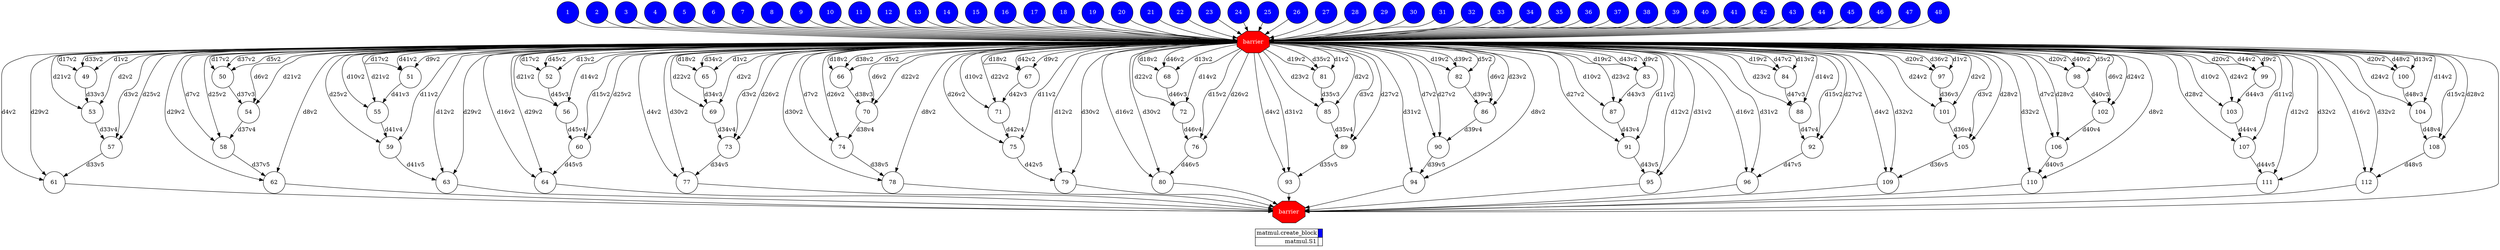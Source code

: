 digraph {
  rankdir=TB;
  labeljust="l";
  subgraph dependence_graph {
    ranksep=0.20;
    node[height=0.75];

1[shape=circle, style=filled fillcolor="#0000ff" fontcolor="#ffffff"];
2[shape=circle, style=filled fillcolor="#0000ff" fontcolor="#ffffff"];
3[shape=circle, style=filled fillcolor="#0000ff" fontcolor="#ffffff"];
4[shape=circle, style=filled fillcolor="#0000ff" fontcolor="#ffffff"];
5[shape=circle, style=filled fillcolor="#0000ff" fontcolor="#ffffff"];
6[shape=circle, style=filled fillcolor="#0000ff" fontcolor="#ffffff"];
7[shape=circle, style=filled fillcolor="#0000ff" fontcolor="#ffffff"];
8[shape=circle, style=filled fillcolor="#0000ff" fontcolor="#ffffff"];
9[shape=circle, style=filled fillcolor="#0000ff" fontcolor="#ffffff"];
10[shape=circle, style=filled fillcolor="#0000ff" fontcolor="#ffffff"];
11[shape=circle, style=filled fillcolor="#0000ff" fontcolor="#ffffff"];
12[shape=circle, style=filled fillcolor="#0000ff" fontcolor="#ffffff"];
13[shape=circle, style=filled fillcolor="#0000ff" fontcolor="#ffffff"];
14[shape=circle, style=filled fillcolor="#0000ff" fontcolor="#ffffff"];
15[shape=circle, style=filled fillcolor="#0000ff" fontcolor="#ffffff"];
16[shape=circle, style=filled fillcolor="#0000ff" fontcolor="#ffffff"];
17[shape=circle, style=filled fillcolor="#0000ff" fontcolor="#ffffff"];
18[shape=circle, style=filled fillcolor="#0000ff" fontcolor="#ffffff"];
19[shape=circle, style=filled fillcolor="#0000ff" fontcolor="#ffffff"];
20[shape=circle, style=filled fillcolor="#0000ff" fontcolor="#ffffff"];
21[shape=circle, style=filled fillcolor="#0000ff" fontcolor="#ffffff"];
22[shape=circle, style=filled fillcolor="#0000ff" fontcolor="#ffffff"];
23[shape=circle, style=filled fillcolor="#0000ff" fontcolor="#ffffff"];
24[shape=circle, style=filled fillcolor="#0000ff" fontcolor="#ffffff"];
25[shape=circle, style=filled fillcolor="#0000ff" fontcolor="#ffffff"];
26[shape=circle, style=filled fillcolor="#0000ff" fontcolor="#ffffff"];
27[shape=circle, style=filled fillcolor="#0000ff" fontcolor="#ffffff"];
28[shape=circle, style=filled fillcolor="#0000ff" fontcolor="#ffffff"];
29[shape=circle, style=filled fillcolor="#0000ff" fontcolor="#ffffff"];
30[shape=circle, style=filled fillcolor="#0000ff" fontcolor="#ffffff"];
31[shape=circle, style=filled fillcolor="#0000ff" fontcolor="#ffffff"];
32[shape=circle, style=filled fillcolor="#0000ff" fontcolor="#ffffff"];
33[shape=circle, style=filled fillcolor="#0000ff" fontcolor="#ffffff"];
34[shape=circle, style=filled fillcolor="#0000ff" fontcolor="#ffffff"];
35[shape=circle, style=filled fillcolor="#0000ff" fontcolor="#ffffff"];
36[shape=circle, style=filled fillcolor="#0000ff" fontcolor="#ffffff"];
37[shape=circle, style=filled fillcolor="#0000ff" fontcolor="#ffffff"];
38[shape=circle, style=filled fillcolor="#0000ff" fontcolor="#ffffff"];
39[shape=circle, style=filled fillcolor="#0000ff" fontcolor="#ffffff"];
40[shape=circle, style=filled fillcolor="#0000ff" fontcolor="#ffffff"];
41[shape=circle, style=filled fillcolor="#0000ff" fontcolor="#ffffff"];
42[shape=circle, style=filled fillcolor="#0000ff" fontcolor="#ffffff"];
43[shape=circle, style=filled fillcolor="#0000ff" fontcolor="#ffffff"];
44[shape=circle, style=filled fillcolor="#0000ff" fontcolor="#ffffff"];
45[shape=circle, style=filled fillcolor="#0000ff" fontcolor="#ffffff"];
46[shape=circle, style=filled fillcolor="#0000ff" fontcolor="#ffffff"];
47[shape=circle, style=filled fillcolor="#0000ff" fontcolor="#ffffff"];
48[shape=circle, style=filled fillcolor="#0000ff" fontcolor="#ffffff"];
Synchro1[label="barrier", shape=octagon, style=filled fillcolor="#ff0000" fontcolor="#FFFFFF"];
39 -> Synchro1;
41 -> Synchro1;
24 -> Synchro1;
13 -> Synchro1;
8 -> Synchro1;
38 -> Synchro1;
44 -> Synchro1;
36 -> Synchro1;
29 -> Synchro1;
3 -> Synchro1;
33 -> Synchro1;
30 -> Synchro1;
43 -> Synchro1;
45 -> Synchro1;
46 -> Synchro1;
22 -> Synchro1;
19 -> Synchro1;
10 -> Synchro1;
40 -> Synchro1;
15 -> Synchro1;
16 -> Synchro1;
17 -> Synchro1;
48 -> Synchro1;
28 -> Synchro1;
37 -> Synchro1;
47 -> Synchro1;
23 -> Synchro1;
1 -> Synchro1;
9 -> Synchro1;
25 -> Synchro1;
18 -> Synchro1;
42 -> Synchro1;
27 -> Synchro1;
2 -> Synchro1;
32 -> Synchro1;
12 -> Synchro1;
11 -> Synchro1;
21 -> Synchro1;
20 -> Synchro1;
34 -> Synchro1;
7 -> Synchro1;
35 -> Synchro1;
4 -> Synchro1;
26 -> Synchro1;
6 -> Synchro1;
31 -> Synchro1;
5 -> Synchro1;
14 -> Synchro1;
49[shape=circle, style=filled fillcolor="#ffffff" fontcolor="#000000"];
Synchro1 -> 49[ label="d1v2" ];
Synchro1 -> 49[ label="d17v2" ];
Synchro1 -> 49[ label="d33v2" ];
50[shape=circle, style=filled fillcolor="#ffffff" fontcolor="#000000"];
Synchro1 -> 50[ label="d5v2" ];
Synchro1 -> 50[ label="d17v2" ];
Synchro1 -> 50[ label="d37v2" ];
51[shape=circle, style=filled fillcolor="#ffffff" fontcolor="#000000"];
Synchro1 -> 51[ label="d9v2" ];
Synchro1 -> 51[ label="d17v2" ];
Synchro1 -> 51[ label="d41v2" ];
52[shape=circle, style=filled fillcolor="#ffffff" fontcolor="#000000"];
Synchro1 -> 52[ label="d13v2" ];
Synchro1 -> 52[ label="d17v2" ];
Synchro1 -> 52[ label="d45v2" ];
53[shape=circle, style=filled fillcolor="#ffffff" fontcolor="#000000"];
Synchro1 -> 53[ label="d2v2" ];
Synchro1 -> 53[ label="d21v2" ];
49 -> 53[ label="d33v3" ];
54[shape=circle, style=filled fillcolor="#ffffff" fontcolor="#000000"];
Synchro1 -> 54[ label="d6v2" ];
Synchro1 -> 54[ label="d21v2" ];
50 -> 54[ label="d37v3" ];
55[shape=circle, style=filled fillcolor="#ffffff" fontcolor="#000000"];
Synchro1 -> 55[ label="d10v2" ];
Synchro1 -> 55[ label="d21v2" ];
51 -> 55[ label="d41v3" ];
56[shape=circle, style=filled fillcolor="#ffffff" fontcolor="#000000"];
Synchro1 -> 56[ label="d14v2" ];
Synchro1 -> 56[ label="d21v2" ];
52 -> 56[ label="d45v3" ];
57[shape=circle, style=filled fillcolor="#ffffff" fontcolor="#000000"];
Synchro1 -> 57[ label="d3v2" ];
Synchro1 -> 57[ label="d25v2" ];
53 -> 57[ label="d33v4" ];
58[shape=circle, style=filled fillcolor="#ffffff" fontcolor="#000000"];
Synchro1 -> 58[ label="d7v2" ];
Synchro1 -> 58[ label="d25v2" ];
54 -> 58[ label="d37v4" ];
59[shape=circle, style=filled fillcolor="#ffffff" fontcolor="#000000"];
Synchro1 -> 59[ label="d11v2" ];
Synchro1 -> 59[ label="d25v2" ];
55 -> 59[ label="d41v4" ];
60[shape=circle, style=filled fillcolor="#ffffff" fontcolor="#000000"];
Synchro1 -> 60[ label="d15v2" ];
Synchro1 -> 60[ label="d25v2" ];
56 -> 60[ label="d45v4" ];
61[shape=circle, style=filled fillcolor="#ffffff" fontcolor="#000000"];
Synchro1 -> 61[ label="d4v2" ];
Synchro1 -> 61[ label="d29v2" ];
57 -> 61[ label="d33v5" ];
62[shape=circle, style=filled fillcolor="#ffffff" fontcolor="#000000"];
Synchro1 -> 62[ label="d8v2" ];
Synchro1 -> 62[ label="d29v2" ];
58 -> 62[ label="d37v5" ];
63[shape=circle, style=filled fillcolor="#ffffff" fontcolor="#000000"];
Synchro1 -> 63[ label="d12v2" ];
Synchro1 -> 63[ label="d29v2" ];
59 -> 63[ label="d41v5" ];
64[shape=circle, style=filled fillcolor="#ffffff" fontcolor="#000000"];
Synchro1 -> 64[ label="d16v2" ];
Synchro1 -> 64[ label="d29v2" ];
60 -> 64[ label="d45v5" ];
65[shape=circle, style=filled fillcolor="#ffffff" fontcolor="#000000"];
Synchro1 -> 65[ label="d1v2" ];
Synchro1 -> 65[ label="d18v2" ];
Synchro1 -> 65[ label="d34v2" ];
66[shape=circle, style=filled fillcolor="#ffffff" fontcolor="#000000"];
Synchro1 -> 66[ label="d5v2" ];
Synchro1 -> 66[ label="d18v2" ];
Synchro1 -> 66[ label="d38v2" ];
67[shape=circle, style=filled fillcolor="#ffffff" fontcolor="#000000"];
Synchro1 -> 67[ label="d9v2" ];
Synchro1 -> 67[ label="d18v2" ];
Synchro1 -> 67[ label="d42v2" ];
68[shape=circle, style=filled fillcolor="#ffffff" fontcolor="#000000"];
Synchro1 -> 68[ label="d13v2" ];
Synchro1 -> 68[ label="d18v2" ];
Synchro1 -> 68[ label="d46v2" ];
69[shape=circle, style=filled fillcolor="#ffffff" fontcolor="#000000"];
Synchro1 -> 69[ label="d2v2" ];
Synchro1 -> 69[ label="d22v2" ];
65 -> 69[ label="d34v3" ];
70[shape=circle, style=filled fillcolor="#ffffff" fontcolor="#000000"];
Synchro1 -> 70[ label="d6v2" ];
Synchro1 -> 70[ label="d22v2" ];
66 -> 70[ label="d38v3" ];
71[shape=circle, style=filled fillcolor="#ffffff" fontcolor="#000000"];
Synchro1 -> 71[ label="d10v2" ];
Synchro1 -> 71[ label="d22v2" ];
67 -> 71[ label="d42v3" ];
72[shape=circle, style=filled fillcolor="#ffffff" fontcolor="#000000"];
Synchro1 -> 72[ label="d14v2" ];
Synchro1 -> 72[ label="d22v2" ];
68 -> 72[ label="d46v3" ];
73[shape=circle, style=filled fillcolor="#ffffff" fontcolor="#000000"];
Synchro1 -> 73[ label="d3v2" ];
Synchro1 -> 73[ label="d26v2" ];
69 -> 73[ label="d34v4" ];
74[shape=circle, style=filled fillcolor="#ffffff" fontcolor="#000000"];
Synchro1 -> 74[ label="d7v2" ];
Synchro1 -> 74[ label="d26v2" ];
70 -> 74[ label="d38v4" ];
75[shape=circle, style=filled fillcolor="#ffffff" fontcolor="#000000"];
Synchro1 -> 75[ label="d11v2" ];
Synchro1 -> 75[ label="d26v2" ];
71 -> 75[ label="d42v4" ];
76[shape=circle, style=filled fillcolor="#ffffff" fontcolor="#000000"];
Synchro1 -> 76[ label="d15v2" ];
Synchro1 -> 76[ label="d26v2" ];
72 -> 76[ label="d46v4" ];
77[shape=circle, style=filled fillcolor="#ffffff" fontcolor="#000000"];
Synchro1 -> 77[ label="d4v2" ];
Synchro1 -> 77[ label="d30v2" ];
73 -> 77[ label="d34v5" ];
78[shape=circle, style=filled fillcolor="#ffffff" fontcolor="#000000"];
Synchro1 -> 78[ label="d8v2" ];
Synchro1 -> 78[ label="d30v2" ];
74 -> 78[ label="d38v5" ];
79[shape=circle, style=filled fillcolor="#ffffff" fontcolor="#000000"];
Synchro1 -> 79[ label="d12v2" ];
Synchro1 -> 79[ label="d30v2" ];
75 -> 79[ label="d42v5" ];
80[shape=circle, style=filled fillcolor="#ffffff" fontcolor="#000000"];
Synchro1 -> 80[ label="d16v2" ];
Synchro1 -> 80[ label="d30v2" ];
76 -> 80[ label="d46v5" ];
81[shape=circle, style=filled fillcolor="#ffffff" fontcolor="#000000"];
Synchro1 -> 81[ label="d1v2" ];
Synchro1 -> 81[ label="d19v2" ];
Synchro1 -> 81[ label="d35v2" ];
82[shape=circle, style=filled fillcolor="#ffffff" fontcolor="#000000"];
Synchro1 -> 82[ label="d5v2" ];
Synchro1 -> 82[ label="d19v2" ];
Synchro1 -> 82[ label="d39v2" ];
83[shape=circle, style=filled fillcolor="#ffffff" fontcolor="#000000"];
Synchro1 -> 83[ label="d9v2" ];
Synchro1 -> 83[ label="d19v2" ];
Synchro1 -> 83[ label="d43v2" ];
84[shape=circle, style=filled fillcolor="#ffffff" fontcolor="#000000"];
Synchro1 -> 84[ label="d13v2" ];
Synchro1 -> 84[ label="d19v2" ];
Synchro1 -> 84[ label="d47v2" ];
85[shape=circle, style=filled fillcolor="#ffffff" fontcolor="#000000"];
Synchro1 -> 85[ label="d2v2" ];
Synchro1 -> 85[ label="d23v2" ];
81 -> 85[ label="d35v3" ];
86[shape=circle, style=filled fillcolor="#ffffff" fontcolor="#000000"];
Synchro1 -> 86[ label="d6v2" ];
Synchro1 -> 86[ label="d23v2" ];
82 -> 86[ label="d39v3" ];
87[shape=circle, style=filled fillcolor="#ffffff" fontcolor="#000000"];
Synchro1 -> 87[ label="d10v2" ];
Synchro1 -> 87[ label="d23v2" ];
83 -> 87[ label="d43v3" ];
88[shape=circle, style=filled fillcolor="#ffffff" fontcolor="#000000"];
Synchro1 -> 88[ label="d14v2" ];
Synchro1 -> 88[ label="d23v2" ];
84 -> 88[ label="d47v3" ];
89[shape=circle, style=filled fillcolor="#ffffff" fontcolor="#000000"];
Synchro1 -> 89[ label="d3v2" ];
Synchro1 -> 89[ label="d27v2" ];
85 -> 89[ label="d35v4" ];
90[shape=circle, style=filled fillcolor="#ffffff" fontcolor="#000000"];
Synchro1 -> 90[ label="d7v2" ];
Synchro1 -> 90[ label="d27v2" ];
86 -> 90[ label="d39v4" ];
91[shape=circle, style=filled fillcolor="#ffffff" fontcolor="#000000"];
Synchro1 -> 91[ label="d11v2" ];
Synchro1 -> 91[ label="d27v2" ];
87 -> 91[ label="d43v4" ];
92[shape=circle, style=filled fillcolor="#ffffff" fontcolor="#000000"];
Synchro1 -> 92[ label="d15v2" ];
Synchro1 -> 92[ label="d27v2" ];
88 -> 92[ label="d47v4" ];
93[shape=circle, style=filled fillcolor="#ffffff" fontcolor="#000000"];
Synchro1 -> 93[ label="d4v2" ];
Synchro1 -> 93[ label="d31v2" ];
89 -> 93[ label="d35v5" ];
94[shape=circle, style=filled fillcolor="#ffffff" fontcolor="#000000"];
Synchro1 -> 94[ label="d8v2" ];
Synchro1 -> 94[ label="d31v2" ];
90 -> 94[ label="d39v5" ];
95[shape=circle, style=filled fillcolor="#ffffff" fontcolor="#000000"];
Synchro1 -> 95[ label="d12v2" ];
Synchro1 -> 95[ label="d31v2" ];
91 -> 95[ label="d43v5" ];
96[shape=circle, style=filled fillcolor="#ffffff" fontcolor="#000000"];
Synchro1 -> 96[ label="d16v2" ];
Synchro1 -> 96[ label="d31v2" ];
92 -> 96[ label="d47v5" ];
97[shape=circle, style=filled fillcolor="#ffffff" fontcolor="#000000"];
Synchro1 -> 97[ label="d1v2" ];
Synchro1 -> 97[ label="d20v2" ];
Synchro1 -> 97[ label="d36v2" ];
98[shape=circle, style=filled fillcolor="#ffffff" fontcolor="#000000"];
Synchro1 -> 98[ label="d5v2" ];
Synchro1 -> 98[ label="d20v2" ];
Synchro1 -> 98[ label="d40v2" ];
99[shape=circle, style=filled fillcolor="#ffffff" fontcolor="#000000"];
Synchro1 -> 99[ label="d9v2" ];
Synchro1 -> 99[ label="d20v2" ];
Synchro1 -> 99[ label="d44v2" ];
100[shape=circle, style=filled fillcolor="#ffffff" fontcolor="#000000"];
Synchro1 -> 100[ label="d13v2" ];
Synchro1 -> 100[ label="d20v2" ];
Synchro1 -> 100[ label="d48v2" ];
101[shape=circle, style=filled fillcolor="#ffffff" fontcolor="#000000"];
Synchro1 -> 101[ label="d2v2" ];
Synchro1 -> 101[ label="d24v2" ];
97 -> 101[ label="d36v3" ];
102[shape=circle, style=filled fillcolor="#ffffff" fontcolor="#000000"];
Synchro1 -> 102[ label="d6v2" ];
Synchro1 -> 102[ label="d24v2" ];
98 -> 102[ label="d40v3" ];
103[shape=circle, style=filled fillcolor="#ffffff" fontcolor="#000000"];
Synchro1 -> 103[ label="d10v2" ];
Synchro1 -> 103[ label="d24v2" ];
99 -> 103[ label="d44v3" ];
104[shape=circle, style=filled fillcolor="#ffffff" fontcolor="#000000"];
Synchro1 -> 104[ label="d14v2" ];
Synchro1 -> 104[ label="d24v2" ];
100 -> 104[ label="d48v3" ];
105[shape=circle, style=filled fillcolor="#ffffff" fontcolor="#000000"];
Synchro1 -> 105[ label="d3v2" ];
Synchro1 -> 105[ label="d28v2" ];
101 -> 105[ label="d36v4" ];
106[shape=circle, style=filled fillcolor="#ffffff" fontcolor="#000000"];
Synchro1 -> 106[ label="d7v2" ];
Synchro1 -> 106[ label="d28v2" ];
102 -> 106[ label="d40v4" ];
107[shape=circle, style=filled fillcolor="#ffffff" fontcolor="#000000"];
Synchro1 -> 107[ label="d11v2" ];
Synchro1 -> 107[ label="d28v2" ];
103 -> 107[ label="d44v4" ];
108[shape=circle, style=filled fillcolor="#ffffff" fontcolor="#000000"];
Synchro1 -> 108[ label="d15v2" ];
Synchro1 -> 108[ label="d28v2" ];
104 -> 108[ label="d48v4" ];
109[shape=circle, style=filled fillcolor="#ffffff" fontcolor="#000000"];
Synchro1 -> 109[ label="d4v2" ];
Synchro1 -> 109[ label="d32v2" ];
105 -> 109[ label="d36v5" ];
110[shape=circle, style=filled fillcolor="#ffffff" fontcolor="#000000"];
Synchro1 -> 110[ label="d8v2" ];
Synchro1 -> 110[ label="d32v2" ];
106 -> 110[ label="d40v5" ];
111[shape=circle, style=filled fillcolor="#ffffff" fontcolor="#000000"];
Synchro1 -> 111[ label="d12v2" ];
Synchro1 -> 111[ label="d32v2" ];
107 -> 111[ label="d44v5" ];
112[shape=circle, style=filled fillcolor="#ffffff" fontcolor="#000000"];
Synchro1 -> 112[ label="d16v2" ];
Synchro1 -> 112[ label="d32v2" ];
108 -> 112[ label="d48v5" ];
Synchro2[label="barrier", shape=octagon, style=filled fillcolor="#ff0000" fontcolor="#FFFFFF"];
Synchro1 -> Synchro2;
78 -> Synchro2;
95 -> Synchro2;
61 -> Synchro2;
96 -> Synchro2;
77 -> Synchro2;
62 -> Synchro2;
93 -> Synchro2;
110 -> Synchro2;
109 -> Synchro2;
94 -> Synchro2;
79 -> Synchro2;
111 -> Synchro2;
64 -> Synchro2;
112 -> Synchro2;
80 -> Synchro2;
63 -> Synchro2;  }
  subgraph legend {
    rank=sink;
    node [shape=plaintext, height=0.75];
    ranksep=0.20;
    label = "Legend";
    key [label=<
      <table border="0" cellpadding="2" cellspacing="0" cellborder="1">
<tr>
<td align="right">matmul.create_block</td>
<td bgcolor="#0000ff">&nbsp;</td>
</tr>
<tr>
<td align="right">matmul.S1</td>
<td bgcolor="#ffffff">&nbsp;</td>
</tr>
      </table>
    >]
  }
}
